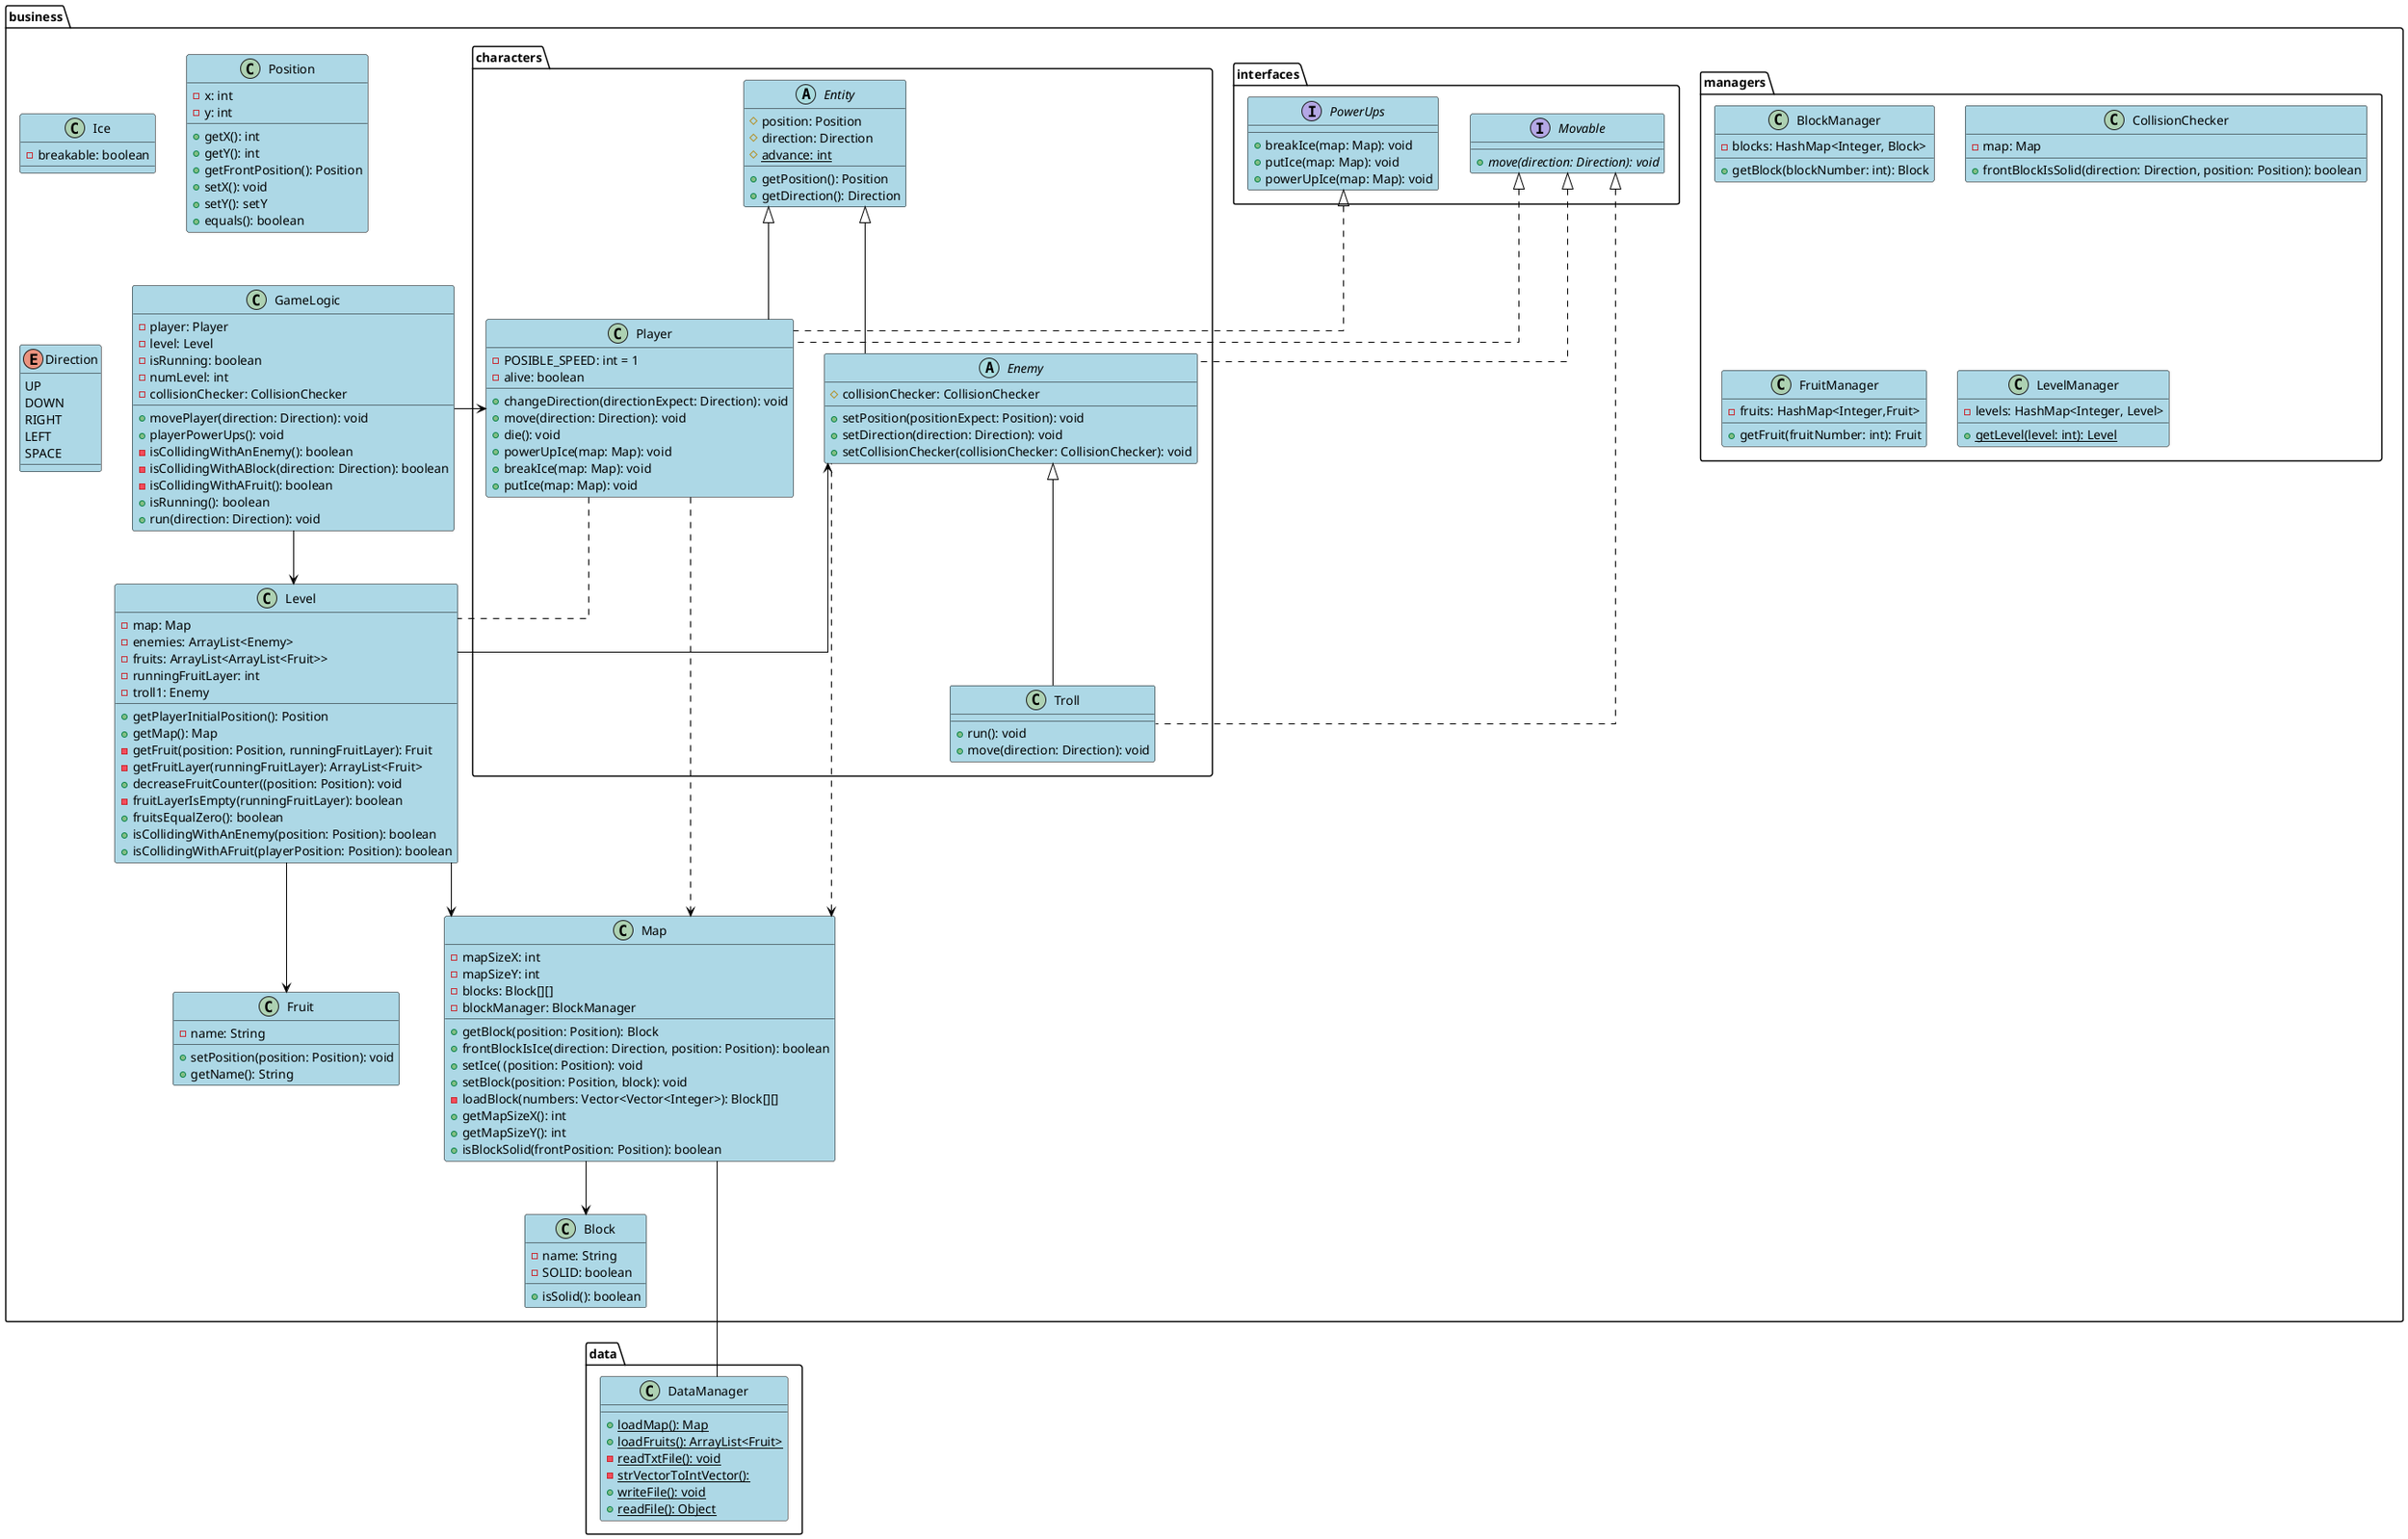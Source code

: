 @startuml


/'Esto de aquí ignoren'/
skinparam Linetype ortho
skinparam class {
BackgroundColor LightBlue
ArrowColor Black
BorderColor Black
}

package business {
    class GameLogic {
        -player: Player
        -level: Level
        -isRunning: boolean
        -numLevel: int
        -collisionChecker: CollisionChecker
        +movePlayer(direction: Direction): void
        +playerPowerUps(): void
        -isCollidingWithAnEnemy(): boolean
        -isCollidingWithABlock(direction: Direction): boolean
        -isCollidingWithAFruit(): boolean
        +isRunning(): boolean
        +run(direction: Direction): void
    }

    class Level {
        -map: Map
        -enemies: ArrayList<Enemy>
        -fruits: ArrayList<ArrayList<Fruit>>
        -runningFruitLayer: int
        -troll1: Enemy
        +getPlayerInitialPosition(): Position
        +getMap(): Map
        -getFruit(position: Position, runningFruitLayer): Fruit
        -getFruitLayer(runningFruitLayer): ArrayList<Fruit>
        +decreaseFruitCounter((position: Position): void
        -fruitLayerIsEmpty(runningFruitLayer): boolean
        +fruitsEqualZero(): boolean
        +isCollidingWithAnEnemy(position: Position): boolean
        +isCollidingWithAFruit(playerPosition: Position): boolean
    }

    class Map {
    /'no se pone final'/
        -mapSizeX: int
        -mapSizeY: int
        -blocks: Block[][]
        -blockManager: BlockManager
        +getBlock(position: Position): Block
        +frontBlockIsIce(direction: Direction, position: Position): boolean
        +setIce( (position: Position): void
        +setBlock(position: Position, block): void
        -loadBlock(numbers: Vector<Vector<Integer>): Block[][]
        +getMapSizeX(): int
        +getMapSizeY(): int
        +isBlockSolid(frontPosition: Position): boolean
    }

    class Block {
        -name: String
        -SOLID: boolean
        +isSolid(): boolean
    }

    class Ice {
        -breakable: boolean
    }

    class Fruit {
        -name: String
        +setPosition(position: Position): void
        +getName(): String
    }

    class Position {
        -x: int
        -y: int
        +getX(): int
        +getY(): int
        +getFrontPosition(): Position
        +setX(): void
        +setY(): setY
        +equals(): boolean
    }

    enum Direction {
        UP
        DOWN
        RIGHT
        LEFT
        SPACE
    }

    package managers{
        class BlockManager{
            -blocks: HashMap<Integer, Block>
            +getBlock(blockNumber: int): Block
        }

        class CollisionChecker{
            -map: Map
            +frontBlockIsSolid(direction: Direction, position: Position): boolean
        }

        class FruitManager{
            -fruits: HashMap<Integer,Fruit>
            +getFruit(fruitNumber: int): Fruit
        }

        class LevelManager{
            -levels: HashMap<Integer, Level>
            +{static}getLevel(level: int): Level
        }
    }

    package interfaces{
        interface Movable{
            +{abstract} move(direction: Direction): void
        }
        interface PowerUps{
            +breakIce(map: Map): void
            +putIce(map: Map): void
            +powerUpIce(map: Map): void
        }
    }

    package characters {

        abstract class Entity {
            #position: Position
            #direction: Direction
            #{static}advance: int
            +getPosition(): Position
            +getDirection(): Direction
        }

        class Player {
            -POSIBLE_SPEED: int = 1
            -alive: boolean
            +changeDirection(directionExpect: Direction): void
            +move(direction: Direction): void
            +die(): void
            +powerUpIce(map: Map): void
            +breakIce(map: Map): void
            +putIce(map: Map): void
        }

        abstract class Enemy{
            #collisionChecker: CollisionChecker
            +setPosition(positionExpect: Position): void
            +setDirection(direction: Direction): void
            +setCollisionChecker(collisionChecker: CollisionChecker): void
        }

        class Troll{
            +run(): void
            +move(direction: Direction): void
        }
    }
}

package data{
    class DataManager {
        +{static}loadMap(): Map
        +{static}loadFruits(): ArrayList<Fruit>
        -{static}readTxtFile(): void
        -{static}strVectorToIntVector():
        +{static}writeFile(): void
        +{static}readFile(): Object
    }
}

Player ... Level
Player ...> Map
Enemy  .l.> Map

GameLogic --> Level
GameLogic -> Player

Level --> Map
Level --> Enemy
Level --> Fruit


Map --> Block
Map --- DataManager

Entity <|-- Player
Entity <|-- Enemy
Enemy <|-- Troll

Movable <|.. Enemy
Movable <|.. Player
PowerUps <|.. Player
Movable <|.. Troll

@enduml
